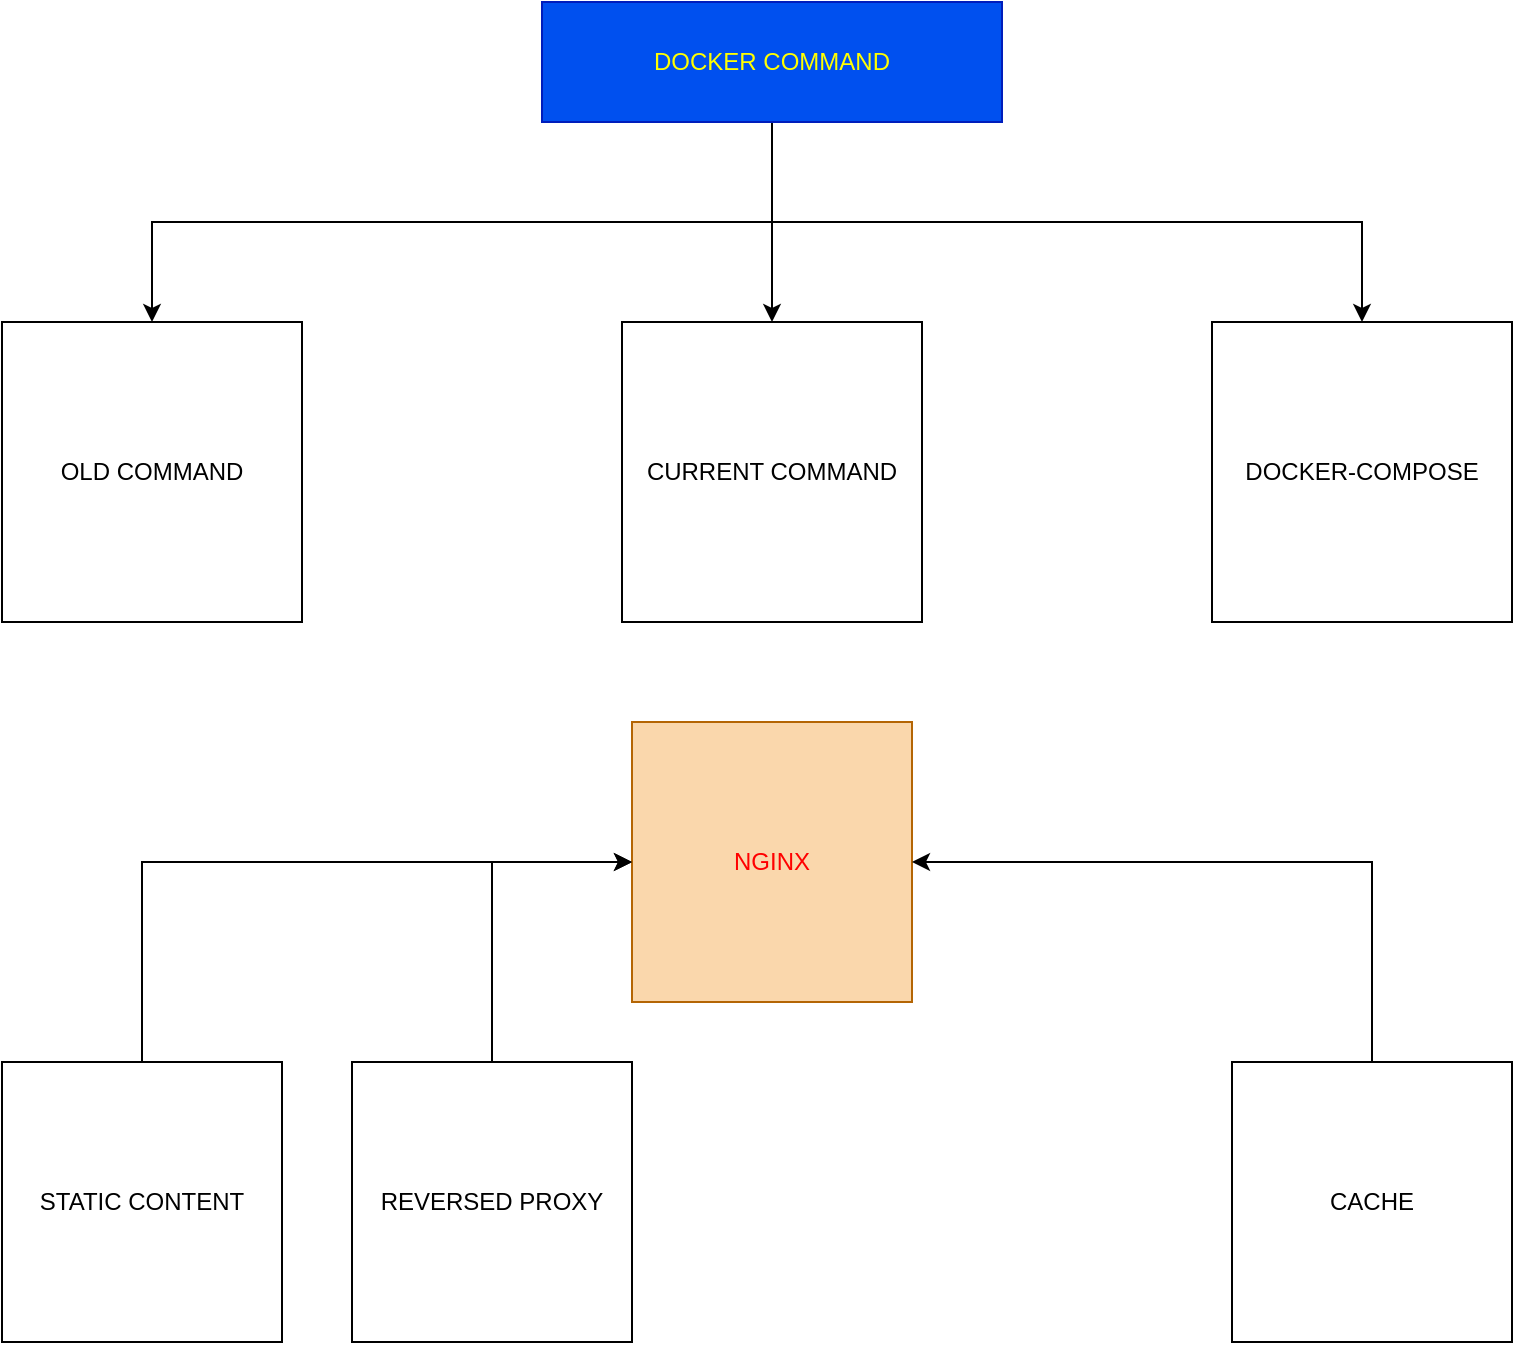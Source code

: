 <mxfile version="13.6.5">
    <diagram id="cpMbJviL4_vFvM_FQLfO" name="Learn Docker">
        <mxGraphModel dx="906" dy="804" grid="0" gridSize="10" guides="1" tooltips="1" connect="1" arrows="1" fold="1" page="1" pageScale="1" pageWidth="850" pageHeight="1100" math="0" shadow="0">
            <root>
                <mxCell id="0"/>
                <mxCell id="1" parent="0"/>
                <mxCell id="12" style="edgeStyle=orthogonalEdgeStyle;rounded=0;orthogonalLoop=1;jettySize=auto;html=1;exitX=0.5;exitY=1;exitDx=0;exitDy=0;fontColor=#FFFF00;" edge="1" parent="1" source="2" target="4">
                    <mxGeometry relative="1" as="geometry"/>
                </mxCell>
                <mxCell id="13" style="edgeStyle=orthogonalEdgeStyle;rounded=0;orthogonalLoop=1;jettySize=auto;html=1;exitX=0.5;exitY=1;exitDx=0;exitDy=0;fontColor=#FFFF00;" edge="1" parent="1" source="2" target="3">
                    <mxGeometry relative="1" as="geometry"/>
                </mxCell>
                <mxCell id="14" style="edgeStyle=orthogonalEdgeStyle;rounded=0;orthogonalLoop=1;jettySize=auto;html=1;exitX=0.5;exitY=1;exitDx=0;exitDy=0;entryX=0.5;entryY=0;entryDx=0;entryDy=0;fontColor=#FFFF00;" edge="1" parent="1" source="2" target="5">
                    <mxGeometry relative="1" as="geometry"/>
                </mxCell>
                <mxCell id="2" value="DOCKER COMMAND" style="rounded=0;whiteSpace=wrap;html=1;fillColor=#0050ef;strokeColor=#001DBC;fontColor=#FFFF00;" vertex="1" parent="1">
                    <mxGeometry x="310" y="20" width="230" height="60" as="geometry"/>
                </mxCell>
                <mxCell id="3" value="OLD COMMAND" style="whiteSpace=wrap;html=1;aspect=fixed;" vertex="1" parent="1">
                    <mxGeometry x="40" y="180" width="150" height="150" as="geometry"/>
                </mxCell>
                <mxCell id="4" value="CURRENT COMMAND" style="whiteSpace=wrap;html=1;aspect=fixed;" vertex="1" parent="1">
                    <mxGeometry x="350" y="180" width="150" height="150" as="geometry"/>
                </mxCell>
                <mxCell id="5" value="DOCKER-COMPOSE" style="whiteSpace=wrap;html=1;aspect=fixed;" vertex="1" parent="1">
                    <mxGeometry x="645" y="180" width="150" height="150" as="geometry"/>
                </mxCell>
                <mxCell id="7" value="NGINX" style="whiteSpace=wrap;html=1;aspect=fixed;fillColor=#fad7ac;strokeColor=#b46504;fontColor=#FF0000;" vertex="1" parent="1">
                    <mxGeometry x="355" y="380" width="140" height="140" as="geometry"/>
                </mxCell>
                <mxCell id="10" style="edgeStyle=orthogonalEdgeStyle;rounded=0;orthogonalLoop=1;jettySize=auto;html=1;entryX=0;entryY=0.5;entryDx=0;entryDy=0;fontColor=#FFFF00;" edge="1" parent="1" source="8" target="7">
                    <mxGeometry relative="1" as="geometry"/>
                </mxCell>
                <mxCell id="8" value="REVERSED PROXY" style="whiteSpace=wrap;html=1;aspect=fixed;" vertex="1" parent="1">
                    <mxGeometry x="215" y="550" width="140" height="140" as="geometry"/>
                </mxCell>
                <mxCell id="11" style="edgeStyle=orthogonalEdgeStyle;rounded=0;orthogonalLoop=1;jettySize=auto;html=1;entryX=1;entryY=0.5;entryDx=0;entryDy=0;fontColor=#FFFF00;" edge="1" parent="1" source="9" target="7">
                    <mxGeometry relative="1" as="geometry">
                        <Array as="points">
                            <mxPoint x="725" y="450"/>
                        </Array>
                    </mxGeometry>
                </mxCell>
                <mxCell id="9" value="CACHE" style="whiteSpace=wrap;html=1;aspect=fixed;" vertex="1" parent="1">
                    <mxGeometry x="655" y="550" width="140" height="140" as="geometry"/>
                </mxCell>
                <mxCell id="17" style="edgeStyle=orthogonalEdgeStyle;rounded=0;orthogonalLoop=1;jettySize=auto;html=1;exitX=0.5;exitY=0;exitDx=0;exitDy=0;entryX=0;entryY=0.5;entryDx=0;entryDy=0;fontColor=#FF0000;" edge="1" parent="1" source="16" target="7">
                    <mxGeometry relative="1" as="geometry"/>
                </mxCell>
                <mxCell id="16" value="STATIC CONTENT" style="whiteSpace=wrap;html=1;aspect=fixed;" vertex="1" parent="1">
                    <mxGeometry x="40" y="550" width="140" height="140" as="geometry"/>
                </mxCell>
            </root>
        </mxGraphModel>
    </diagram>
</mxfile>
